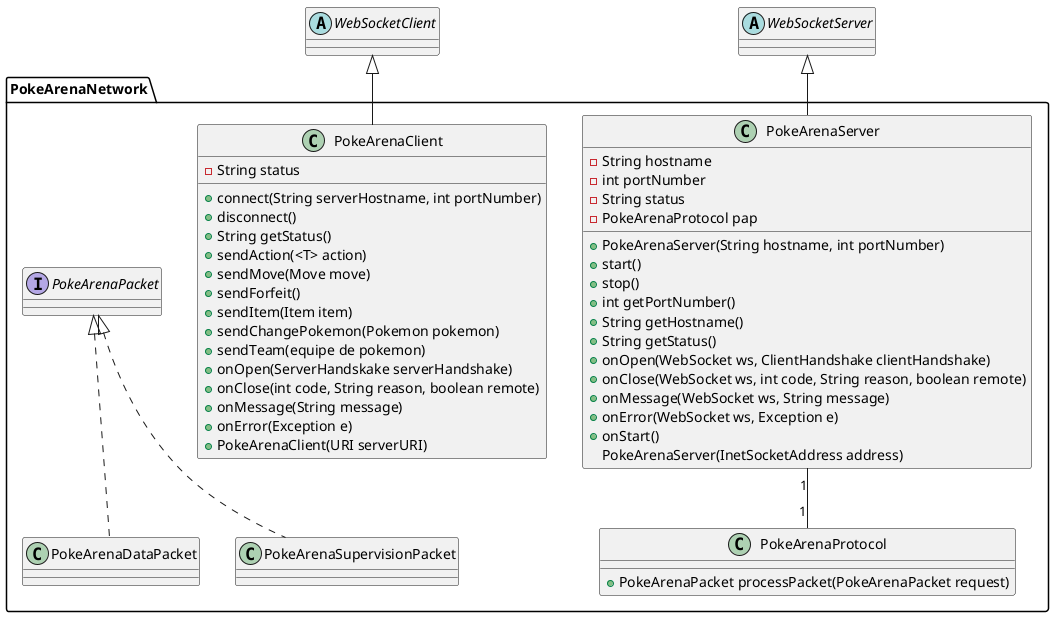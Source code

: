 @startuml
'https://plantuml.com/sequence-diagram

abstract WebSocketClient {}
abstract WebSocketServer {}

package PokeArenaNetwork {

WebSocketClient <|-- PokeArenaClient
WebSocketServer <|-- PokeArenaServer

class PokeArenaServer {
-String hostname
-int portNumber
-String status
-PokeArenaProtocol pap
+PokeArenaServer(String hostname, int portNumber)
+start()
+stop()
+int getPortNumber()
+String getHostname()
+String getStatus()
+onOpen(WebSocket ws, ClientHandshake clientHandshake)
+onClose(WebSocket ws, int code, String reason, boolean remote)
+onMessage(WebSocket ws, String message)
+onError(WebSocket ws, Exception e)
+onStart()
PokeArenaServer(InetSocketAddress address)
}

PokeArenaServer "1" -- "1" PokeArenaProtocol

class PokeArenaClient {
-String status
+connect(String serverHostname, int portNumber)
+disconnect()
+String getStatus()
+sendAction(<T> action)
+sendMove(Move move)
+sendForfeit()
+sendItem(Item item)
+sendChangePokemon(Pokemon pokemon)
+sendTeam(equipe de pokemon)
+onOpen(ServerHandskake serverHandshake)
+onClose(int code, String reason, boolean remote)
+onMessage(String message)
+onError(Exception e)
+PokeArenaClient(URI serverURI)
}

class PokeArenaProtocol{
    +PokeArenaPacket processPacket(PokeArenaPacket request)
}

interface PokeArenaPacket {
}

class PokeArenaSupervisionPacket {
}

class PokeArenaDataPacket {
}

class PokeArenaSupervisionPacket implements PokeArenaPacket
class PokeArenaDataPacket implements PokeArenaPacket

}
@enduml
